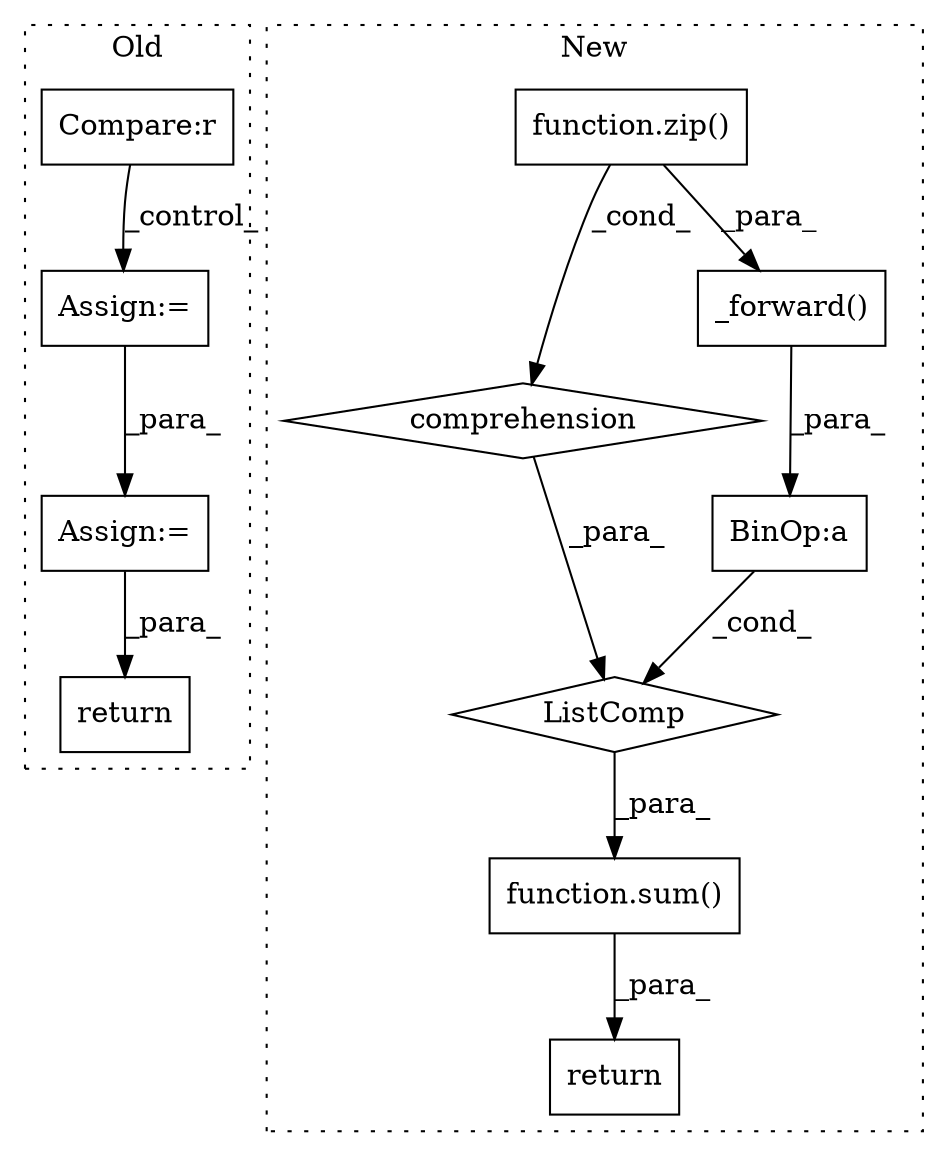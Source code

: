 digraph G {
subgraph cluster0 {
1 [label="return" a="93" s="971" l="7" shape="box"];
6 [label="Assign:=" a="68" s="838" l="3" shape="box"];
9 [label="Compare:r" a="40" s="812" l="7" shape="box"];
11 [label="Assign:=" a="68" s="929" l="3" shape="box"];
label = "Old";
style="dotted";
}
subgraph cluster1 {
2 [label="function.sum()" a="75" s="1255,1323" l="4,1" shape="box"];
3 [label="comprehension" a="45" s="1289" l="3" shape="diamond"];
4 [label="ListComp" a="106" s="1259" l="64" shape="diamond"];
5 [label="return" a="93" s="1248" l="7" shape="box"];
7 [label="BinOp:a" a="82" s="1261" l="3" shape="box"];
8 [label="_forward()" a="75" s="1264,1287" l="14,1" shape="box"];
10 [label="function.zip()" a="75" s="1303,1321" l="4,1" shape="box"];
label = "New";
style="dotted";
}
2 -> 5 [label="_para_"];
3 -> 4 [label="_para_"];
4 -> 2 [label="_para_"];
6 -> 11 [label="_para_"];
7 -> 4 [label="_cond_"];
8 -> 7 [label="_para_"];
9 -> 6 [label="_control_"];
10 -> 3 [label="_cond_"];
10 -> 8 [label="_para_"];
11 -> 1 [label="_para_"];
}